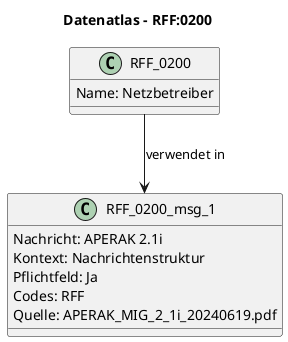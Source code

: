 @startuml
title Datenatlas – RFF:0200
class RFF_0200 {
  Name: Netzbetreiber
}
class RFF_0200_msg_1 {
  Nachricht: APERAK 2.1i
  Kontext: Nachrichtenstruktur
  Pflichtfeld: Ja
  Codes: RFF
  Quelle: APERAK_MIG_2_1i_20240619.pdf
}
RFF_0200 --> RFF_0200_msg_1 : verwendet in
@enduml